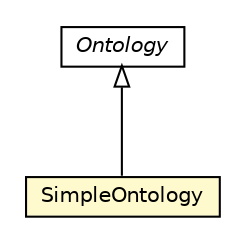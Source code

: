 #!/usr/local/bin/dot
#
# Class diagram 
# Generated by UMLGraph version R5_6-24-gf6e263 (http://www.umlgraph.org/)
#

digraph G {
	edge [fontname="Helvetica",fontsize=10,labelfontname="Helvetica",labelfontsize=10];
	node [fontname="Helvetica",fontsize=10,shape=plaintext];
	nodesep=0.25;
	ranksep=0.5;
	// org.universAAL.middleware.owl.SimpleOntology
	c7653962 [label=<<table title="org.universAAL.middleware.owl.SimpleOntology" border="0" cellborder="1" cellspacing="0" cellpadding="2" port="p" bgcolor="lemonChiffon" href="./SimpleOntology.html">
		<tr><td><table border="0" cellspacing="0" cellpadding="1">
<tr><td align="center" balign="center"> SimpleOntology </td></tr>
		</table></td></tr>
		</table>>, URL="./SimpleOntology.html", fontname="Helvetica", fontcolor="black", fontsize=10.0];
	// org.universAAL.middleware.owl.Ontology
	c7653964 [label=<<table title="org.universAAL.middleware.owl.Ontology" border="0" cellborder="1" cellspacing="0" cellpadding="2" port="p" href="./Ontology.html">
		<tr><td><table border="0" cellspacing="0" cellpadding="1">
<tr><td align="center" balign="center"><font face="Helvetica-Oblique"> Ontology </font></td></tr>
		</table></td></tr>
		</table>>, URL="./Ontology.html", fontname="Helvetica", fontcolor="black", fontsize=10.0];
	//org.universAAL.middleware.owl.SimpleOntology extends org.universAAL.middleware.owl.Ontology
	c7653964:p -> c7653962:p [dir=back,arrowtail=empty];
}

